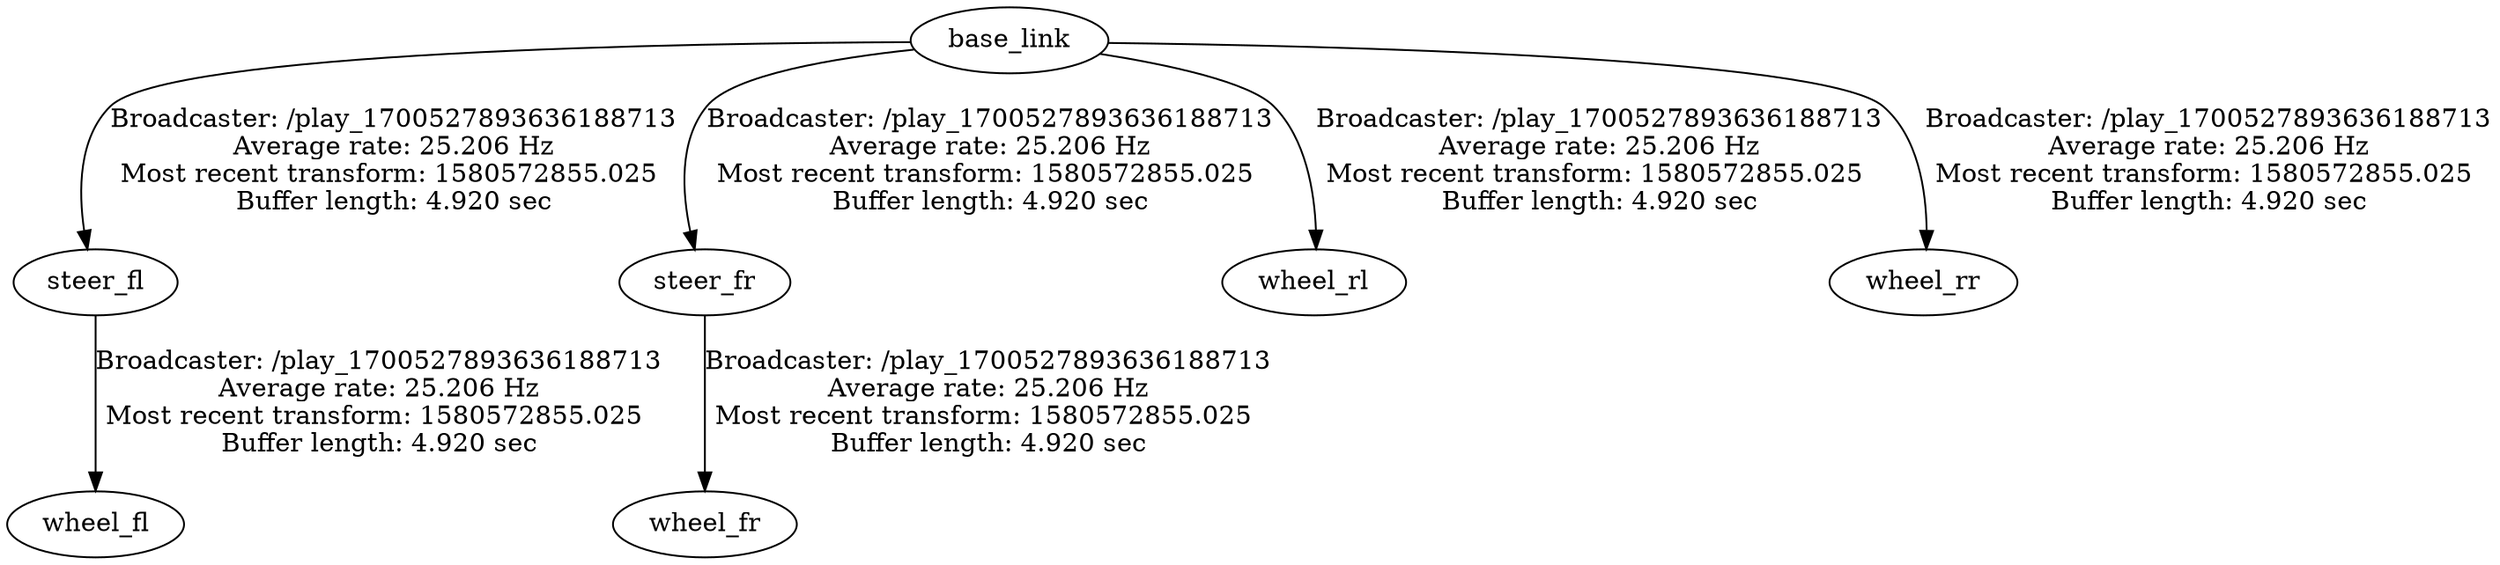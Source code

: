 digraph G {
"base_link" -> "steer_fl"[label="Broadcaster: /play_1700527893636188713\nAverage rate: 25.206 Hz\nMost recent transform: 1580572855.025 \nBuffer length: 4.920 sec\n"];
"base_link" -> "steer_fr"[label="Broadcaster: /play_1700527893636188713\nAverage rate: 25.206 Hz\nMost recent transform: 1580572855.025 \nBuffer length: 4.920 sec\n"];
"steer_fl" -> "wheel_fl"[label="Broadcaster: /play_1700527893636188713\nAverage rate: 25.206 Hz\nMost recent transform: 1580572855.025 \nBuffer length: 4.920 sec\n"];
"steer_fr" -> "wheel_fr"[label="Broadcaster: /play_1700527893636188713\nAverage rate: 25.206 Hz\nMost recent transform: 1580572855.025 \nBuffer length: 4.920 sec\n"];
"base_link" -> "wheel_rl"[label="Broadcaster: /play_1700527893636188713\nAverage rate: 25.206 Hz\nMost recent transform: 1580572855.025 \nBuffer length: 4.920 sec\n"];
"base_link" -> "wheel_rr"[label="Broadcaster: /play_1700527893636188713\nAverage rate: 25.206 Hz\nMost recent transform: 1580572855.025 \nBuffer length: 4.920 sec\n"];
}